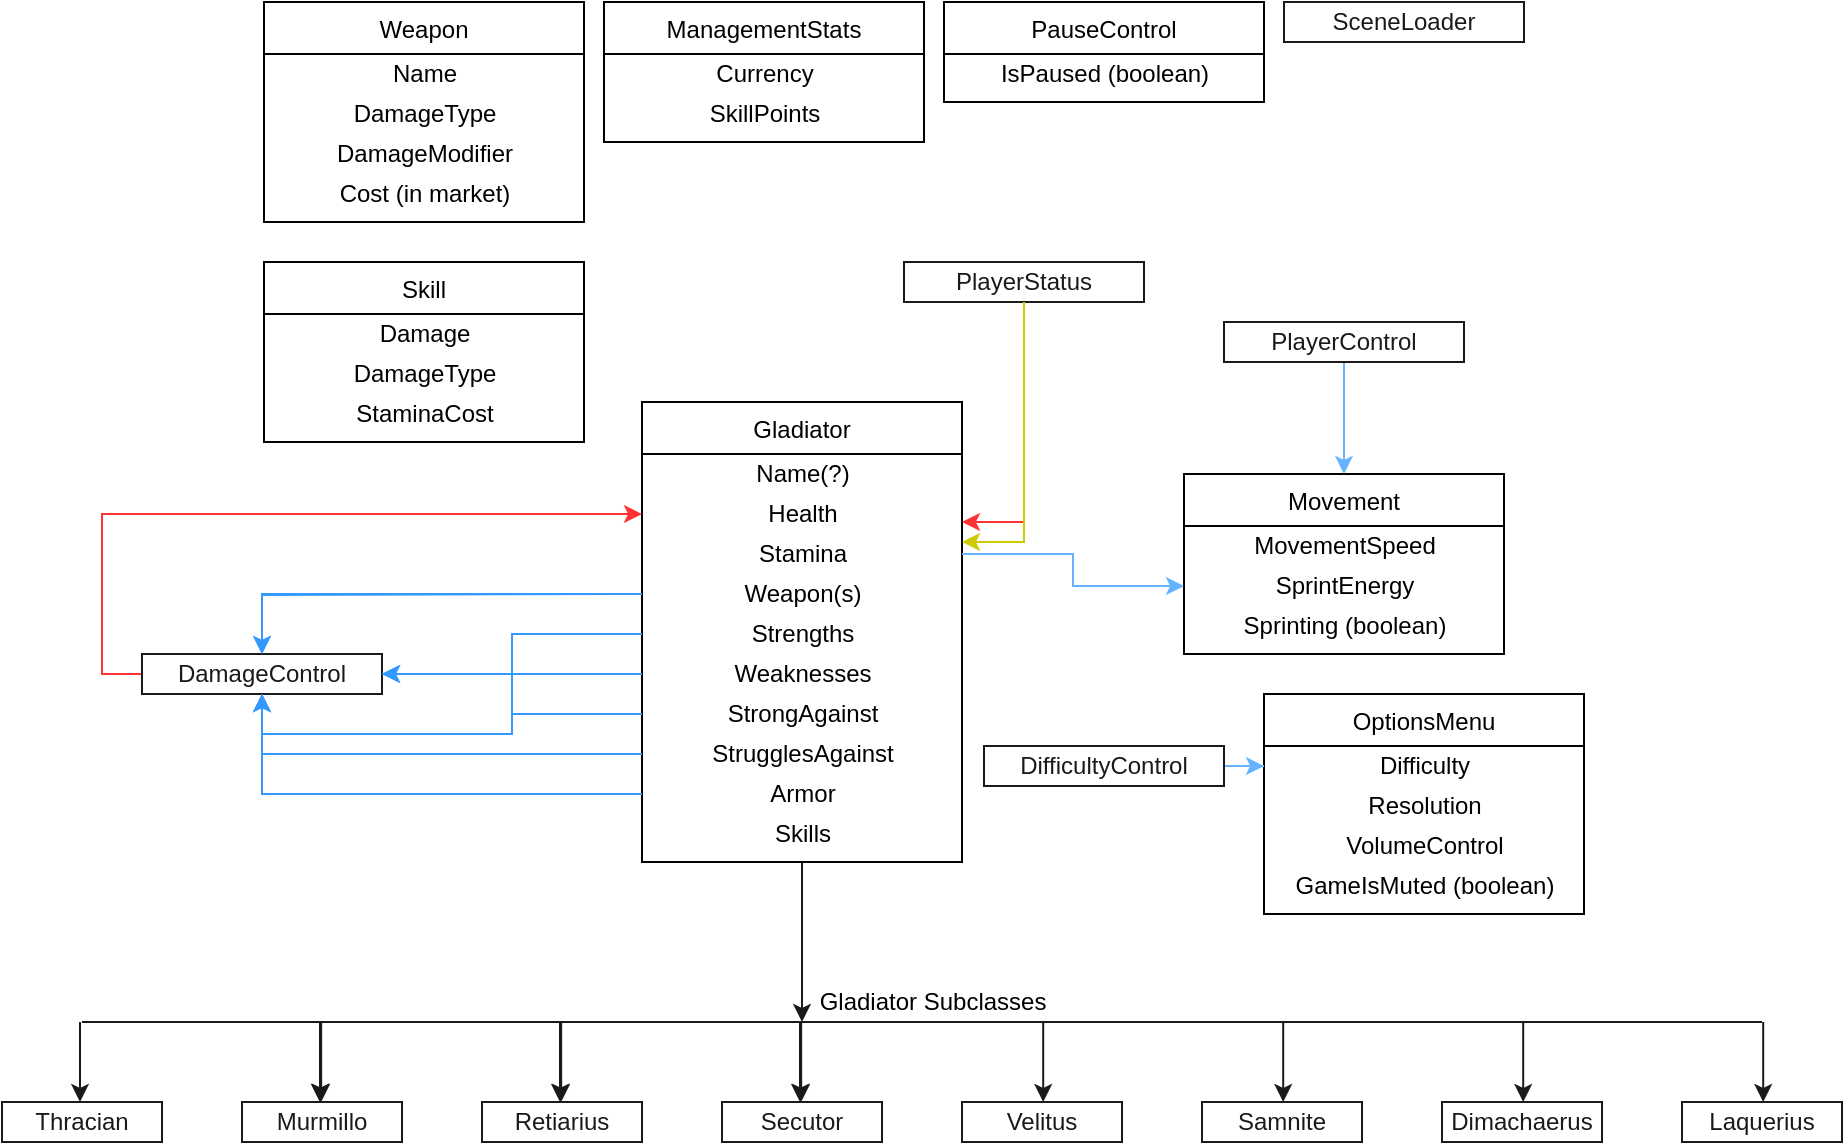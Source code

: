 <mxfile version="14.4.2" type="device"><diagram id="C5RBs43oDa-KdzZeNtuy" name="Page-1"><mxGraphModel dx="1422" dy="762" grid="1" gridSize="10" guides="1" tooltips="1" connect="1" arrows="1" fold="1" page="1" pageScale="1" pageWidth="827" pageHeight="1169" math="0" shadow="0"><root><mxCell id="WIyWlLk6GJQsqaUBKTNV-0"/><mxCell id="WIyWlLk6GJQsqaUBKTNV-1" parent="WIyWlLk6GJQsqaUBKTNV-0"/><mxCell id="71swqR0a82VeiPQn9aP6-14" style="edgeStyle=orthogonalEdgeStyle;rounded=0;orthogonalLoop=1;jettySize=auto;html=1;strokeColor=#1A1A1A;" edge="1" parent="WIyWlLk6GJQsqaUBKTNV-1" source="zkfFHV4jXpPFQw0GAbJ--0"><mxGeometry relative="1" as="geometry"><mxPoint x="400" y="560" as="targetPoint"/></mxGeometry></mxCell><mxCell id="zkfFHV4jXpPFQw0GAbJ--0" value="Gladiator" style="swimlane;fontStyle=0;align=center;verticalAlign=top;childLayout=stackLayout;horizontal=1;startSize=26;horizontalStack=0;resizeParent=1;resizeLast=0;collapsible=1;marginBottom=0;rounded=0;shadow=0;strokeWidth=1;" parent="WIyWlLk6GJQsqaUBKTNV-1" vertex="1"><mxGeometry x="320" y="250" width="160" height="230" as="geometry"><mxRectangle x="230" y="140" width="160" height="26" as="alternateBounds"/></mxGeometry></mxCell><mxCell id="_dtMmrDohvtctGqFCgB_-10" value="Name(?)" style="text;html=1;align=center;verticalAlign=middle;resizable=0;points=[];autosize=1;" parent="zkfFHV4jXpPFQw0GAbJ--0" vertex="1"><mxGeometry y="26" width="160" height="20" as="geometry"/></mxCell><mxCell id="_dtMmrDohvtctGqFCgB_-12" value="Health" style="text;html=1;align=center;verticalAlign=middle;resizable=0;points=[];autosize=1;" parent="zkfFHV4jXpPFQw0GAbJ--0" vertex="1"><mxGeometry y="46" width="160" height="20" as="geometry"/></mxCell><mxCell id="_dtMmrDohvtctGqFCgB_-11" value="Stamina&lt;br&gt;" style="text;html=1;align=center;verticalAlign=middle;resizable=0;points=[];autosize=1;" parent="zkfFHV4jXpPFQw0GAbJ--0" vertex="1"><mxGeometry y="66" width="160" height="20" as="geometry"/></mxCell><mxCell id="_dtMmrDohvtctGqFCgB_-13" value="Weapon(s)" style="text;html=1;align=center;verticalAlign=middle;resizable=0;points=[];autosize=1;" parent="zkfFHV4jXpPFQw0GAbJ--0" vertex="1"><mxGeometry y="86" width="160" height="20" as="geometry"/></mxCell><mxCell id="_dtMmrDohvtctGqFCgB_-14" value="Strengths" style="text;html=1;align=center;verticalAlign=middle;resizable=0;points=[];autosize=1;" parent="zkfFHV4jXpPFQw0GAbJ--0" vertex="1"><mxGeometry y="106" width="160" height="20" as="geometry"/></mxCell><mxCell id="_dtMmrDohvtctGqFCgB_-15" value="Weaknesses" style="text;html=1;align=center;verticalAlign=middle;resizable=0;points=[];autosize=1;" parent="zkfFHV4jXpPFQw0GAbJ--0" vertex="1"><mxGeometry y="126" width="160" height="20" as="geometry"/></mxCell><mxCell id="_dtMmrDohvtctGqFCgB_-16" value="StrongAgainst" style="text;html=1;align=center;verticalAlign=middle;resizable=0;points=[];autosize=1;" parent="zkfFHV4jXpPFQw0GAbJ--0" vertex="1"><mxGeometry y="146" width="160" height="20" as="geometry"/></mxCell><mxCell id="_dtMmrDohvtctGqFCgB_-17" value="StrugglesAgainst" style="text;html=1;align=center;verticalAlign=middle;resizable=0;points=[];autosize=1;" parent="zkfFHV4jXpPFQw0GAbJ--0" vertex="1"><mxGeometry y="166" width="160" height="20" as="geometry"/></mxCell><mxCell id="_dtMmrDohvtctGqFCgB_-24" value="Armor" style="text;html=1;align=center;verticalAlign=middle;resizable=0;points=[];autosize=1;" parent="zkfFHV4jXpPFQw0GAbJ--0" vertex="1"><mxGeometry y="186" width="160" height="20" as="geometry"/></mxCell><mxCell id="_dtMmrDohvtctGqFCgB_-79" value="Skills" style="text;html=1;align=center;verticalAlign=middle;resizable=0;points=[];autosize=1;" parent="zkfFHV4jXpPFQw0GAbJ--0" vertex="1"><mxGeometry y="206" width="160" height="20" as="geometry"/></mxCell><mxCell id="_dtMmrDohvtctGqFCgB_-28" style="edgeStyle=orthogonalEdgeStyle;rounded=0;orthogonalLoop=1;jettySize=auto;html=1;fillColor=#f8cecc;strokeColor=#FF3333;" parent="WIyWlLk6GJQsqaUBKTNV-1" source="_dtMmrDohvtctGqFCgB_-18" target="_dtMmrDohvtctGqFCgB_-12" edge="1"><mxGeometry relative="1" as="geometry"><mxPoint x="40" y="310.0" as="targetPoint"/><Array as="points"><mxPoint x="50" y="386"/><mxPoint x="50" y="306"/></Array></mxGeometry></mxCell><mxCell id="_dtMmrDohvtctGqFCgB_-18" value="DamageControl" style="text;html=1;fillColor=none;align=center;verticalAlign=middle;rounded=0;labelBorderColor=none;whiteSpace=wrap;strokeColor=#1A1A1A;fontColor=#1A1A1A;" parent="WIyWlLk6GJQsqaUBKTNV-1" vertex="1"><mxGeometry x="70" y="376" width="120" height="20" as="geometry"/></mxCell><mxCell id="_dtMmrDohvtctGqFCgB_-19" style="edgeStyle=orthogonalEdgeStyle;rounded=0;orthogonalLoop=1;jettySize=auto;html=1;fillColor=#dae8fc;strokeColor=#3399FF;" parent="WIyWlLk6GJQsqaUBKTNV-1" source="_dtMmrDohvtctGqFCgB_-16" target="_dtMmrDohvtctGqFCgB_-18" edge="1"><mxGeometry relative="1" as="geometry"/></mxCell><mxCell id="_dtMmrDohvtctGqFCgB_-20" style="edgeStyle=orthogonalEdgeStyle;rounded=0;orthogonalLoop=1;jettySize=auto;html=1;entryX=0.5;entryY=1;entryDx=0;entryDy=0;fillColor=#dae8fc;strokeColor=#3399FF;" parent="WIyWlLk6GJQsqaUBKTNV-1" source="_dtMmrDohvtctGqFCgB_-15" target="_dtMmrDohvtctGqFCgB_-18" edge="1"><mxGeometry relative="1" as="geometry"/></mxCell><mxCell id="_dtMmrDohvtctGqFCgB_-21" style="edgeStyle=orthogonalEdgeStyle;rounded=0;orthogonalLoop=1;jettySize=auto;html=1;fillColor=#dae8fc;strokeColor=#3399FF;" parent="WIyWlLk6GJQsqaUBKTNV-1" source="_dtMmrDohvtctGqFCgB_-14" target="_dtMmrDohvtctGqFCgB_-18" edge="1"><mxGeometry relative="1" as="geometry"/></mxCell><mxCell id="_dtMmrDohvtctGqFCgB_-22" style="edgeStyle=orthogonalEdgeStyle;rounded=0;orthogonalLoop=1;jettySize=auto;html=1;fillColor=#dae8fc;strokeColor=#3399FF;" parent="WIyWlLk6GJQsqaUBKTNV-1" source="_dtMmrDohvtctGqFCgB_-13" target="_dtMmrDohvtctGqFCgB_-18" edge="1"><mxGeometry relative="1" as="geometry"/></mxCell><mxCell id="_dtMmrDohvtctGqFCgB_-23" style="edgeStyle=orthogonalEdgeStyle;rounded=0;orthogonalLoop=1;jettySize=auto;html=1;fillColor=#dae8fc;strokeColor=#3399FF;" parent="WIyWlLk6GJQsqaUBKTNV-1" target="_dtMmrDohvtctGqFCgB_-18" edge="1"><mxGeometry relative="1" as="geometry"><mxPoint x="310" y="346" as="sourcePoint"/></mxGeometry></mxCell><mxCell id="_dtMmrDohvtctGqFCgB_-25" style="edgeStyle=orthogonalEdgeStyle;rounded=0;orthogonalLoop=1;jettySize=auto;html=1;entryX=0.5;entryY=1;entryDx=0;entryDy=0;fillColor=#dae8fc;strokeColor=#3399FF;" parent="WIyWlLk6GJQsqaUBKTNV-1" source="_dtMmrDohvtctGqFCgB_-17" target="_dtMmrDohvtctGqFCgB_-18" edge="1"><mxGeometry relative="1" as="geometry"/></mxCell><mxCell id="_dtMmrDohvtctGqFCgB_-26" style="edgeStyle=orthogonalEdgeStyle;rounded=0;orthogonalLoop=1;jettySize=auto;html=1;fillColor=#dae8fc;strokeColor=#3399FF;" parent="WIyWlLk6GJQsqaUBKTNV-1" source="_dtMmrDohvtctGqFCgB_-24" target="_dtMmrDohvtctGqFCgB_-18" edge="1"><mxGeometry relative="1" as="geometry"/></mxCell><mxCell id="_dtMmrDohvtctGqFCgB_-33" value="Movement" style="swimlane;fontStyle=0;align=center;verticalAlign=top;childLayout=stackLayout;horizontal=1;startSize=26;horizontalStack=0;resizeParent=1;resizeLast=0;collapsible=1;marginBottom=0;rounded=0;shadow=0;strokeWidth=1;" parent="WIyWlLk6GJQsqaUBKTNV-1" vertex="1"><mxGeometry x="591" y="286" width="160" height="90" as="geometry"><mxRectangle x="230" y="140" width="160" height="26" as="alternateBounds"/></mxGeometry></mxCell><mxCell id="_dtMmrDohvtctGqFCgB_-34" value="MovementSpeed" style="text;html=1;align=center;verticalAlign=middle;resizable=0;points=[];autosize=1;" parent="_dtMmrDohvtctGqFCgB_-33" vertex="1"><mxGeometry y="26" width="160" height="20" as="geometry"/></mxCell><mxCell id="_dtMmrDohvtctGqFCgB_-47" value="SprintEnergy" style="text;html=1;align=center;verticalAlign=middle;resizable=0;points=[];autosize=1;" parent="_dtMmrDohvtctGqFCgB_-33" vertex="1"><mxGeometry y="46" width="160" height="20" as="geometry"/></mxCell><mxCell id="_dtMmrDohvtctGqFCgB_-44" value="Sprinting (boolean)" style="text;html=1;align=center;verticalAlign=middle;resizable=0;points=[];autosize=1;" parent="_dtMmrDohvtctGqFCgB_-33" vertex="1"><mxGeometry y="66" width="160" height="20" as="geometry"/></mxCell><mxCell id="_dtMmrDohvtctGqFCgB_-51" value="PauseControl" style="swimlane;fontStyle=0;align=center;verticalAlign=top;childLayout=stackLayout;horizontal=1;startSize=26;horizontalStack=0;resizeParent=1;resizeLast=0;collapsible=1;marginBottom=0;rounded=0;shadow=0;strokeWidth=1;" parent="WIyWlLk6GJQsqaUBKTNV-1" vertex="1"><mxGeometry x="471" y="50" width="160" height="50" as="geometry"><mxRectangle x="230" y="140" width="160" height="26" as="alternateBounds"/></mxGeometry></mxCell><mxCell id="_dtMmrDohvtctGqFCgB_-52" value="IsPaused (boolean)" style="text;html=1;align=center;verticalAlign=middle;resizable=0;points=[];autosize=1;" parent="_dtMmrDohvtctGqFCgB_-51" vertex="1"><mxGeometry y="26" width="160" height="20" as="geometry"/></mxCell><mxCell id="_dtMmrDohvtctGqFCgB_-58" value="Weapon" style="swimlane;fontStyle=0;align=center;verticalAlign=top;childLayout=stackLayout;horizontal=1;startSize=26;horizontalStack=0;resizeParent=1;resizeLast=0;collapsible=1;marginBottom=0;rounded=0;shadow=0;strokeWidth=1;" parent="WIyWlLk6GJQsqaUBKTNV-1" vertex="1"><mxGeometry x="131" y="50" width="160" height="110" as="geometry"><mxRectangle x="120" y="520" width="160" height="26" as="alternateBounds"/></mxGeometry></mxCell><mxCell id="_dtMmrDohvtctGqFCgB_-59" value="Name" style="text;html=1;align=center;verticalAlign=middle;resizable=0;points=[];autosize=1;" parent="_dtMmrDohvtctGqFCgB_-58" vertex="1"><mxGeometry y="26" width="160" height="20" as="geometry"/></mxCell><mxCell id="_dtMmrDohvtctGqFCgB_-62" value="DamageType" style="text;html=1;align=center;verticalAlign=middle;resizable=0;points=[];autosize=1;" parent="_dtMmrDohvtctGqFCgB_-58" vertex="1"><mxGeometry y="46" width="160" height="20" as="geometry"/></mxCell><mxCell id="_dtMmrDohvtctGqFCgB_-78" value="DamageModifier" style="text;html=1;align=center;verticalAlign=middle;resizable=0;points=[];autosize=1;" parent="_dtMmrDohvtctGqFCgB_-58" vertex="1"><mxGeometry y="66" width="160" height="20" as="geometry"/></mxCell><mxCell id="_dtMmrDohvtctGqFCgB_-63" value="Cost (in market)" style="text;html=1;align=center;verticalAlign=middle;resizable=0;points=[];autosize=1;" parent="_dtMmrDohvtctGqFCgB_-58" vertex="1"><mxGeometry y="86" width="160" height="20" as="geometry"/></mxCell><mxCell id="_dtMmrDohvtctGqFCgB_-69" value="ManagementStats" style="swimlane;fontStyle=0;align=center;verticalAlign=top;childLayout=stackLayout;horizontal=1;startSize=26;horizontalStack=0;resizeParent=1;resizeLast=0;collapsible=1;marginBottom=0;rounded=0;shadow=0;strokeWidth=1;" parent="WIyWlLk6GJQsqaUBKTNV-1" vertex="1"><mxGeometry x="301" y="50" width="160" height="70" as="geometry"><mxRectangle x="230" y="140" width="160" height="26" as="alternateBounds"/></mxGeometry></mxCell><mxCell id="_dtMmrDohvtctGqFCgB_-70" value="Currency" style="text;html=1;align=center;verticalAlign=middle;resizable=0;points=[];autosize=1;" parent="_dtMmrDohvtctGqFCgB_-69" vertex="1"><mxGeometry y="26" width="160" height="20" as="geometry"/></mxCell><mxCell id="_dtMmrDohvtctGqFCgB_-71" value="SkillPoints" style="text;html=1;align=center;verticalAlign=middle;resizable=0;points=[];autosize=1;" parent="_dtMmrDohvtctGqFCgB_-69" vertex="1"><mxGeometry y="46" width="160" height="20" as="geometry"/></mxCell><mxCell id="_dtMmrDohvtctGqFCgB_-73" value="Skill" style="swimlane;fontStyle=0;align=center;verticalAlign=top;childLayout=stackLayout;horizontal=1;startSize=26;horizontalStack=0;resizeParent=1;resizeLast=0;collapsible=1;marginBottom=0;rounded=0;shadow=0;strokeWidth=1;" parent="WIyWlLk6GJQsqaUBKTNV-1" vertex="1"><mxGeometry x="131" y="180" width="160" height="90" as="geometry"><mxRectangle x="230" y="140" width="160" height="26" as="alternateBounds"/></mxGeometry></mxCell><mxCell id="_dtMmrDohvtctGqFCgB_-74" value="Damage" style="text;html=1;align=center;verticalAlign=middle;resizable=0;points=[];autosize=1;" parent="_dtMmrDohvtctGqFCgB_-73" vertex="1"><mxGeometry y="26" width="160" height="20" as="geometry"/></mxCell><mxCell id="_dtMmrDohvtctGqFCgB_-75" value="DamageType" style="text;html=1;align=center;verticalAlign=middle;resizable=0;points=[];autosize=1;" parent="_dtMmrDohvtctGqFCgB_-73" vertex="1"><mxGeometry y="46" width="160" height="20" as="geometry"/></mxCell><mxCell id="_dtMmrDohvtctGqFCgB_-77" value="StaminaCost" style="text;html=1;align=center;verticalAlign=middle;resizable=0;points=[];autosize=1;" parent="_dtMmrDohvtctGqFCgB_-73" vertex="1"><mxGeometry y="66" width="160" height="20" as="geometry"/></mxCell><mxCell id="_dtMmrDohvtctGqFCgB_-80" value="SceneLoader" style="text;html=1;fillColor=none;align=center;verticalAlign=middle;rounded=0;labelBorderColor=none;whiteSpace=wrap;strokeColor=#1A1A1A;fontColor=#1A1A1A;" parent="WIyWlLk6GJQsqaUBKTNV-1" vertex="1"><mxGeometry x="641" y="50" width="120" height="20" as="geometry"/></mxCell><mxCell id="_dtMmrDohvtctGqFCgB_-81" value="OptionsMenu" style="swimlane;fontStyle=0;align=center;verticalAlign=top;childLayout=stackLayout;horizontal=1;startSize=26;horizontalStack=0;resizeParent=1;resizeLast=0;collapsible=1;marginBottom=0;rounded=0;shadow=0;strokeWidth=1;" parent="WIyWlLk6GJQsqaUBKTNV-1" vertex="1"><mxGeometry x="631" y="396" width="160" height="110" as="geometry"><mxRectangle x="230" y="140" width="160" height="26" as="alternateBounds"/></mxGeometry></mxCell><mxCell id="_dtMmrDohvtctGqFCgB_-84" value="Difficulty" style="text;html=1;align=center;verticalAlign=middle;resizable=0;points=[];autosize=1;" parent="_dtMmrDohvtctGqFCgB_-81" vertex="1"><mxGeometry y="26" width="160" height="20" as="geometry"/></mxCell><mxCell id="_dtMmrDohvtctGqFCgB_-85" value="Resolution" style="text;html=1;align=center;verticalAlign=middle;resizable=0;points=[];autosize=1;" parent="_dtMmrDohvtctGqFCgB_-81" vertex="1"><mxGeometry y="46" width="160" height="20" as="geometry"/></mxCell><mxCell id="_dtMmrDohvtctGqFCgB_-86" value="VolumeControl" style="text;html=1;align=center;verticalAlign=middle;resizable=0;points=[];autosize=1;" parent="_dtMmrDohvtctGqFCgB_-81" vertex="1"><mxGeometry y="66" width="160" height="20" as="geometry"/></mxCell><mxCell id="_dtMmrDohvtctGqFCgB_-87" value="GameIsMuted (boolean)" style="text;html=1;align=center;verticalAlign=middle;resizable=0;points=[];autosize=1;" parent="_dtMmrDohvtctGqFCgB_-81" vertex="1"><mxGeometry y="86" width="160" height="20" as="geometry"/></mxCell><mxCell id="71swqR0a82VeiPQn9aP6-2" style="edgeStyle=orthogonalEdgeStyle;rounded=0;orthogonalLoop=1;jettySize=auto;html=1;fillColor=#a20025;strokeColor=#FF3333;" edge="1" parent="WIyWlLk6GJQsqaUBKTNV-1" source="71swqR0a82VeiPQn9aP6-0" target="_dtMmrDohvtctGqFCgB_-12"><mxGeometry relative="1" as="geometry"><mxPoint x="404" y="296" as="targetPoint"/><Array as="points"><mxPoint x="511" y="310"/></Array></mxGeometry></mxCell><mxCell id="71swqR0a82VeiPQn9aP6-0" value="PlayerStatus" style="text;html=1;fillColor=none;align=center;verticalAlign=middle;rounded=0;labelBorderColor=none;whiteSpace=wrap;strokeColor=#1A1A1A;fontColor=#1A1A1A;" vertex="1" parent="WIyWlLk6GJQsqaUBKTNV-1"><mxGeometry x="451" y="180" width="120" height="20" as="geometry"/></mxCell><mxCell id="71swqR0a82VeiPQn9aP6-5" style="edgeStyle=orthogonalEdgeStyle;rounded=0;orthogonalLoop=1;jettySize=auto;html=1;fillColor=#a20025;strokeColor=#CCCC00;" edge="1" parent="WIyWlLk6GJQsqaUBKTNV-1" target="_dtMmrDohvtctGqFCgB_-11"><mxGeometry relative="1" as="geometry"><mxPoint x="511" y="200" as="sourcePoint"/><mxPoint x="484" y="310" as="targetPoint"/><Array as="points"><mxPoint x="511" y="320"/></Array></mxGeometry></mxCell><mxCell id="71swqR0a82VeiPQn9aP6-7" style="edgeStyle=orthogonalEdgeStyle;rounded=0;orthogonalLoop=1;jettySize=auto;html=1;fillColor=#1ba1e2;strokeColor=#66B2FF;" edge="1" parent="WIyWlLk6GJQsqaUBKTNV-1" source="71swqR0a82VeiPQn9aP6-6" target="_dtMmrDohvtctGqFCgB_-33"><mxGeometry relative="1" as="geometry"/></mxCell><mxCell id="71swqR0a82VeiPQn9aP6-6" value="PlayerControl" style="text;html=1;fillColor=none;align=center;verticalAlign=middle;rounded=0;labelBorderColor=none;whiteSpace=wrap;strokeColor=#1A1A1A;fontColor=#1A1A1A;" vertex="1" parent="WIyWlLk6GJQsqaUBKTNV-1"><mxGeometry x="611" y="210" width="120" height="20" as="geometry"/></mxCell><mxCell id="71swqR0a82VeiPQn9aP6-9" style="edgeStyle=orthogonalEdgeStyle;rounded=0;orthogonalLoop=1;jettySize=auto;html=1;strokeColor=#66B2FF;" edge="1" parent="WIyWlLk6GJQsqaUBKTNV-1" source="71swqR0a82VeiPQn9aP6-8" target="_dtMmrDohvtctGqFCgB_-84"><mxGeometry relative="1" as="geometry"/></mxCell><mxCell id="71swqR0a82VeiPQn9aP6-8" value="DifficultyControl" style="text;html=1;fillColor=none;align=center;verticalAlign=middle;rounded=0;labelBorderColor=none;whiteSpace=wrap;strokeColor=#1A1A1A;fontColor=#1A1A1A;" vertex="1" parent="WIyWlLk6GJQsqaUBKTNV-1"><mxGeometry x="491" y="422" width="120" height="20" as="geometry"/></mxCell><mxCell id="71swqR0a82VeiPQn9aP6-11" style="edgeStyle=orthogonalEdgeStyle;rounded=0;orthogonalLoop=1;jettySize=auto;html=1;strokeColor=#66B2FF;" edge="1" parent="WIyWlLk6GJQsqaUBKTNV-1" source="_dtMmrDohvtctGqFCgB_-11" target="_dtMmrDohvtctGqFCgB_-47"><mxGeometry relative="1" as="geometry"/></mxCell><mxCell id="71swqR0a82VeiPQn9aP6-15" value="" style="endArrow=none;html=1;strokeColor=#1A1A1A;" edge="1" parent="WIyWlLk6GJQsqaUBKTNV-1"><mxGeometry width="50" height="50" relative="1" as="geometry"><mxPoint x="40" y="560" as="sourcePoint"/><mxPoint x="880" y="560" as="targetPoint"/></mxGeometry></mxCell><mxCell id="71swqR0a82VeiPQn9aP6-18" value="" style="endArrow=classic;html=1;strokeColor=#1A1A1A;" edge="1" parent="WIyWlLk6GJQsqaUBKTNV-1"><mxGeometry width="50" height="50" relative="1" as="geometry"><mxPoint x="39" y="560" as="sourcePoint"/><mxPoint x="39" y="600" as="targetPoint"/></mxGeometry></mxCell><mxCell id="71swqR0a82VeiPQn9aP6-19" value="Thracian" style="text;html=1;fillColor=none;align=center;verticalAlign=middle;rounded=0;labelBorderColor=none;whiteSpace=wrap;strokeColor=#1A1A1A;fontColor=#1A1A1A;" vertex="1" parent="WIyWlLk6GJQsqaUBKTNV-1"><mxGeometry y="600" width="80" height="20" as="geometry"/></mxCell><mxCell id="71swqR0a82VeiPQn9aP6-22" value="" style="endArrow=classic;html=1;strokeColor=#1A1A1A;" edge="1" parent="WIyWlLk6GJQsqaUBKTNV-1"><mxGeometry width="50" height="50" relative="1" as="geometry"><mxPoint x="159" y="560" as="sourcePoint"/><mxPoint x="159" y="600" as="targetPoint"/></mxGeometry></mxCell><mxCell id="71swqR0a82VeiPQn9aP6-23" value="Murmillo" style="text;html=1;fillColor=none;align=center;verticalAlign=middle;rounded=0;labelBorderColor=none;whiteSpace=wrap;strokeColor=#1A1A1A;fontColor=#1A1A1A;" vertex="1" parent="WIyWlLk6GJQsqaUBKTNV-1"><mxGeometry x="120" y="600" width="80" height="20" as="geometry"/></mxCell><mxCell id="71swqR0a82VeiPQn9aP6-24" value="" style="endArrow=classic;html=1;strokeColor=#1A1A1A;" edge="1" parent="WIyWlLk6GJQsqaUBKTNV-1"><mxGeometry width="50" height="50" relative="1" as="geometry"><mxPoint x="279.0" y="560" as="sourcePoint"/><mxPoint x="279.0" y="600" as="targetPoint"/></mxGeometry></mxCell><mxCell id="71swqR0a82VeiPQn9aP6-25" value="Retiarius" style="text;html=1;fillColor=none;align=center;verticalAlign=middle;rounded=0;labelBorderColor=none;whiteSpace=wrap;strokeColor=#1A1A1A;fontColor=#1A1A1A;" vertex="1" parent="WIyWlLk6GJQsqaUBKTNV-1"><mxGeometry x="240" y="600" width="80" height="20" as="geometry"/></mxCell><mxCell id="71swqR0a82VeiPQn9aP6-26" value="" style="endArrow=classic;html=1;strokeColor=#1A1A1A;" edge="1" parent="WIyWlLk6GJQsqaUBKTNV-1"><mxGeometry width="50" height="50" relative="1" as="geometry"><mxPoint x="399" y="560" as="sourcePoint"/><mxPoint x="399" y="600" as="targetPoint"/></mxGeometry></mxCell><mxCell id="71swqR0a82VeiPQn9aP6-27" value="Secutor" style="text;html=1;fillColor=none;align=center;verticalAlign=middle;rounded=0;labelBorderColor=none;whiteSpace=wrap;strokeColor=#1A1A1A;fontColor=#1A1A1A;" vertex="1" parent="WIyWlLk6GJQsqaUBKTNV-1"><mxGeometry x="360" y="600" width="80" height="20" as="geometry"/></mxCell><mxCell id="71swqR0a82VeiPQn9aP6-30" value="" style="endArrow=classic;html=1;strokeColor=#1A1A1A;" edge="1" parent="WIyWlLk6GJQsqaUBKTNV-1"><mxGeometry width="50" height="50" relative="1" as="geometry"><mxPoint x="159" y="560" as="sourcePoint"/><mxPoint x="159" y="600" as="targetPoint"/></mxGeometry></mxCell><mxCell id="71swqR0a82VeiPQn9aP6-32" value="Velitus" style="text;html=1;fillColor=none;align=center;verticalAlign=middle;rounded=0;labelBorderColor=none;whiteSpace=wrap;strokeColor=#1A1A1A;fontColor=#1A1A1A;" vertex="1" parent="WIyWlLk6GJQsqaUBKTNV-1"><mxGeometry x="480" y="600" width="80" height="20" as="geometry"/></mxCell><mxCell id="71swqR0a82VeiPQn9aP6-33" value="Samnite" style="text;html=1;fillColor=none;align=center;verticalAlign=middle;rounded=0;labelBorderColor=none;whiteSpace=wrap;strokeColor=#1A1A1A;fontColor=#1A1A1A;" vertex="1" parent="WIyWlLk6GJQsqaUBKTNV-1"><mxGeometry x="600" y="600" width="80" height="20" as="geometry"/></mxCell><mxCell id="71swqR0a82VeiPQn9aP6-34" value="Dimachaerus" style="text;html=1;fillColor=none;align=center;verticalAlign=middle;rounded=0;labelBorderColor=none;whiteSpace=wrap;strokeColor=#1A1A1A;fontColor=#1A1A1A;" vertex="1" parent="WIyWlLk6GJQsqaUBKTNV-1"><mxGeometry x="720" y="600" width="80" height="20" as="geometry"/></mxCell><mxCell id="71swqR0a82VeiPQn9aP6-37" value="" style="endArrow=classic;html=1;strokeColor=#1A1A1A;" edge="1" parent="WIyWlLk6GJQsqaUBKTNV-1"><mxGeometry width="50" height="50" relative="1" as="geometry"><mxPoint x="399.58" y="560" as="sourcePoint"/><mxPoint x="399.58" y="600" as="targetPoint"/></mxGeometry></mxCell><mxCell id="71swqR0a82VeiPQn9aP6-38" value="" style="endArrow=classic;html=1;strokeColor=#1A1A1A;" edge="1" parent="WIyWlLk6GJQsqaUBKTNV-1"><mxGeometry width="50" height="50" relative="1" as="geometry"><mxPoint x="279.58" y="560" as="sourcePoint"/><mxPoint x="279.58" y="600" as="targetPoint"/></mxGeometry></mxCell><mxCell id="71swqR0a82VeiPQn9aP6-39" value="" style="endArrow=classic;html=1;strokeColor=#1A1A1A;" edge="1" parent="WIyWlLk6GJQsqaUBKTNV-1"><mxGeometry width="50" height="50" relative="1" as="geometry"><mxPoint x="159.58" y="560" as="sourcePoint"/><mxPoint x="159.58" y="600" as="targetPoint"/></mxGeometry></mxCell><mxCell id="71swqR0a82VeiPQn9aP6-40" value="" style="endArrow=classic;html=1;strokeColor=#1A1A1A;" edge="1" parent="WIyWlLk6GJQsqaUBKTNV-1"><mxGeometry width="50" height="50" relative="1" as="geometry"><mxPoint x="760.6" y="560" as="sourcePoint"/><mxPoint x="760.6" y="600" as="targetPoint"/></mxGeometry></mxCell><mxCell id="71swqR0a82VeiPQn9aP6-41" value="" style="endArrow=classic;html=1;strokeColor=#1A1A1A;" edge="1" parent="WIyWlLk6GJQsqaUBKTNV-1"><mxGeometry width="50" height="50" relative="1" as="geometry"><mxPoint x="640.6" y="560" as="sourcePoint"/><mxPoint x="640.6" y="600" as="targetPoint"/></mxGeometry></mxCell><mxCell id="71swqR0a82VeiPQn9aP6-42" value="" style="endArrow=classic;html=1;strokeColor=#1A1A1A;" edge="1" parent="WIyWlLk6GJQsqaUBKTNV-1"><mxGeometry width="50" height="50" relative="1" as="geometry"><mxPoint x="520.6" y="560" as="sourcePoint"/><mxPoint x="520.6" y="600" as="targetPoint"/></mxGeometry></mxCell><mxCell id="71swqR0a82VeiPQn9aP6-44" value="Laquerius" style="text;html=1;fillColor=none;align=center;verticalAlign=middle;rounded=0;labelBorderColor=none;whiteSpace=wrap;strokeColor=#1A1A1A;fontColor=#1A1A1A;" vertex="1" parent="WIyWlLk6GJQsqaUBKTNV-1"><mxGeometry x="840" y="600" width="80" height="20" as="geometry"/></mxCell><mxCell id="71swqR0a82VeiPQn9aP6-45" value="" style="endArrow=classic;html=1;strokeColor=#1A1A1A;" edge="1" parent="WIyWlLk6GJQsqaUBKTNV-1"><mxGeometry width="50" height="50" relative="1" as="geometry"><mxPoint x="880.6" y="560" as="sourcePoint"/><mxPoint x="880.6" y="600" as="targetPoint"/></mxGeometry></mxCell><mxCell id="71swqR0a82VeiPQn9aP6-46" value="Gladiator Subclasses" style="text;html=1;align=center;verticalAlign=middle;resizable=0;points=[];autosize=1;" vertex="1" parent="WIyWlLk6GJQsqaUBKTNV-1"><mxGeometry x="400" y="540" width="130" height="20" as="geometry"/></mxCell></root></mxGraphModel></diagram></mxfile>